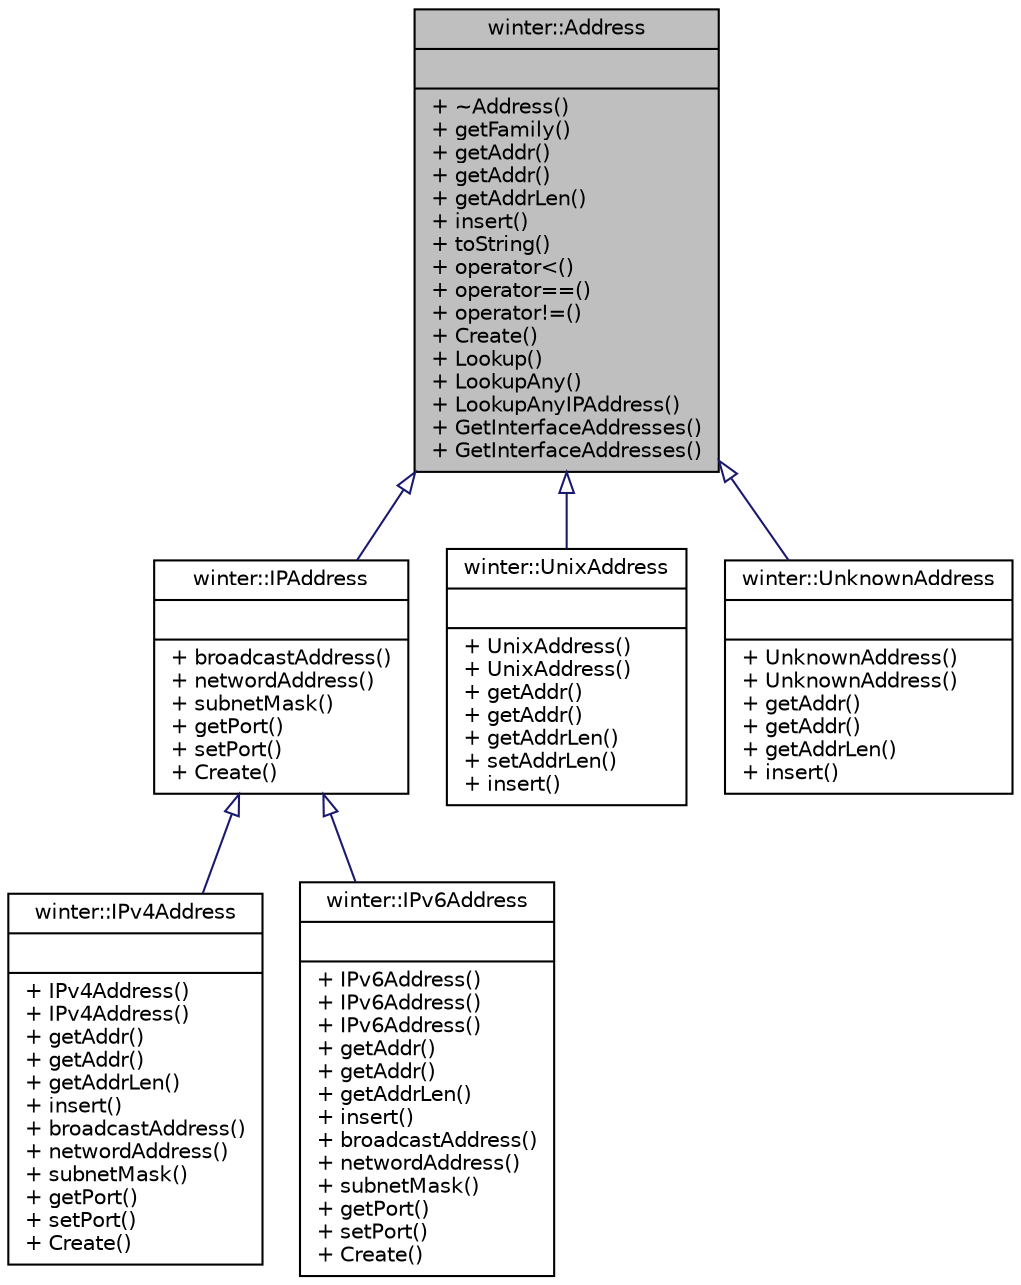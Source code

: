 digraph "winter::Address"
{
 // LATEX_PDF_SIZE
  edge [fontname="Helvetica",fontsize="10",labelfontname="Helvetica",labelfontsize="10"];
  node [fontname="Helvetica",fontsize="10",shape=record];
  Node1 [label="{winter::Address\n||+ ~Address()\l+ getFamily()\l+ getAddr()\l+ getAddr()\l+ getAddrLen()\l+ insert()\l+ toString()\l+ operator\<()\l+ operator==()\l+ operator!=()\l+ Create()\l+ Lookup()\l+ LookupAny()\l+ LookupAnyIPAddress()\l+ GetInterfaceAddresses()\l+ GetInterfaceAddresses()\l}",height=0.2,width=0.4,color="black", fillcolor="grey75", style="filled", fontcolor="black",tooltip="网络地址的基类,抽象类"];
  Node1 -> Node2 [dir="back",color="midnightblue",fontsize="10",style="solid",arrowtail="onormal",fontname="Helvetica"];
  Node2 [label="{winter::IPAddress\n||+ broadcastAddress()\l+ networdAddress()\l+ subnetMask()\l+ getPort()\l+ setPort()\l+ Create()\l}",height=0.2,width=0.4,color="black", fillcolor="white", style="filled",URL="$classwinter_1_1IPAddress.html",tooltip="IP地址的基类"];
  Node2 -> Node3 [dir="back",color="midnightblue",fontsize="10",style="solid",arrowtail="onormal",fontname="Helvetica"];
  Node3 [label="{winter::IPv4Address\n||+ IPv4Address()\l+ IPv4Address()\l+ getAddr()\l+ getAddr()\l+ getAddrLen()\l+ insert()\l+ broadcastAddress()\l+ networdAddress()\l+ subnetMask()\l+ getPort()\l+ setPort()\l+ Create()\l}",height=0.2,width=0.4,color="black", fillcolor="white", style="filled",URL="$classwinter_1_1IPv4Address.html",tooltip="IPv4地址"];
  Node2 -> Node4 [dir="back",color="midnightblue",fontsize="10",style="solid",arrowtail="onormal",fontname="Helvetica"];
  Node4 [label="{winter::IPv6Address\n||+ IPv6Address()\l+ IPv6Address()\l+ IPv6Address()\l+ getAddr()\l+ getAddr()\l+ getAddrLen()\l+ insert()\l+ broadcastAddress()\l+ networdAddress()\l+ subnetMask()\l+ getPort()\l+ setPort()\l+ Create()\l}",height=0.2,width=0.4,color="black", fillcolor="white", style="filled",URL="$classwinter_1_1IPv6Address.html",tooltip="IPv6地址"];
  Node1 -> Node5 [dir="back",color="midnightblue",fontsize="10",style="solid",arrowtail="onormal",fontname="Helvetica"];
  Node5 [label="{winter::UnixAddress\n||+ UnixAddress()\l+ UnixAddress()\l+ getAddr()\l+ getAddr()\l+ getAddrLen()\l+ setAddrLen()\l+ insert()\l}",height=0.2,width=0.4,color="black", fillcolor="white", style="filled",URL="$classwinter_1_1UnixAddress.html",tooltip="UnixSocket地址"];
  Node1 -> Node6 [dir="back",color="midnightblue",fontsize="10",style="solid",arrowtail="onormal",fontname="Helvetica"];
  Node6 [label="{winter::UnknownAddress\n||+ UnknownAddress()\l+ UnknownAddress()\l+ getAddr()\l+ getAddr()\l+ getAddrLen()\l+ insert()\l}",height=0.2,width=0.4,color="black", fillcolor="white", style="filled",URL="$classwinter_1_1UnknownAddress.html",tooltip="未知地址"];
}
